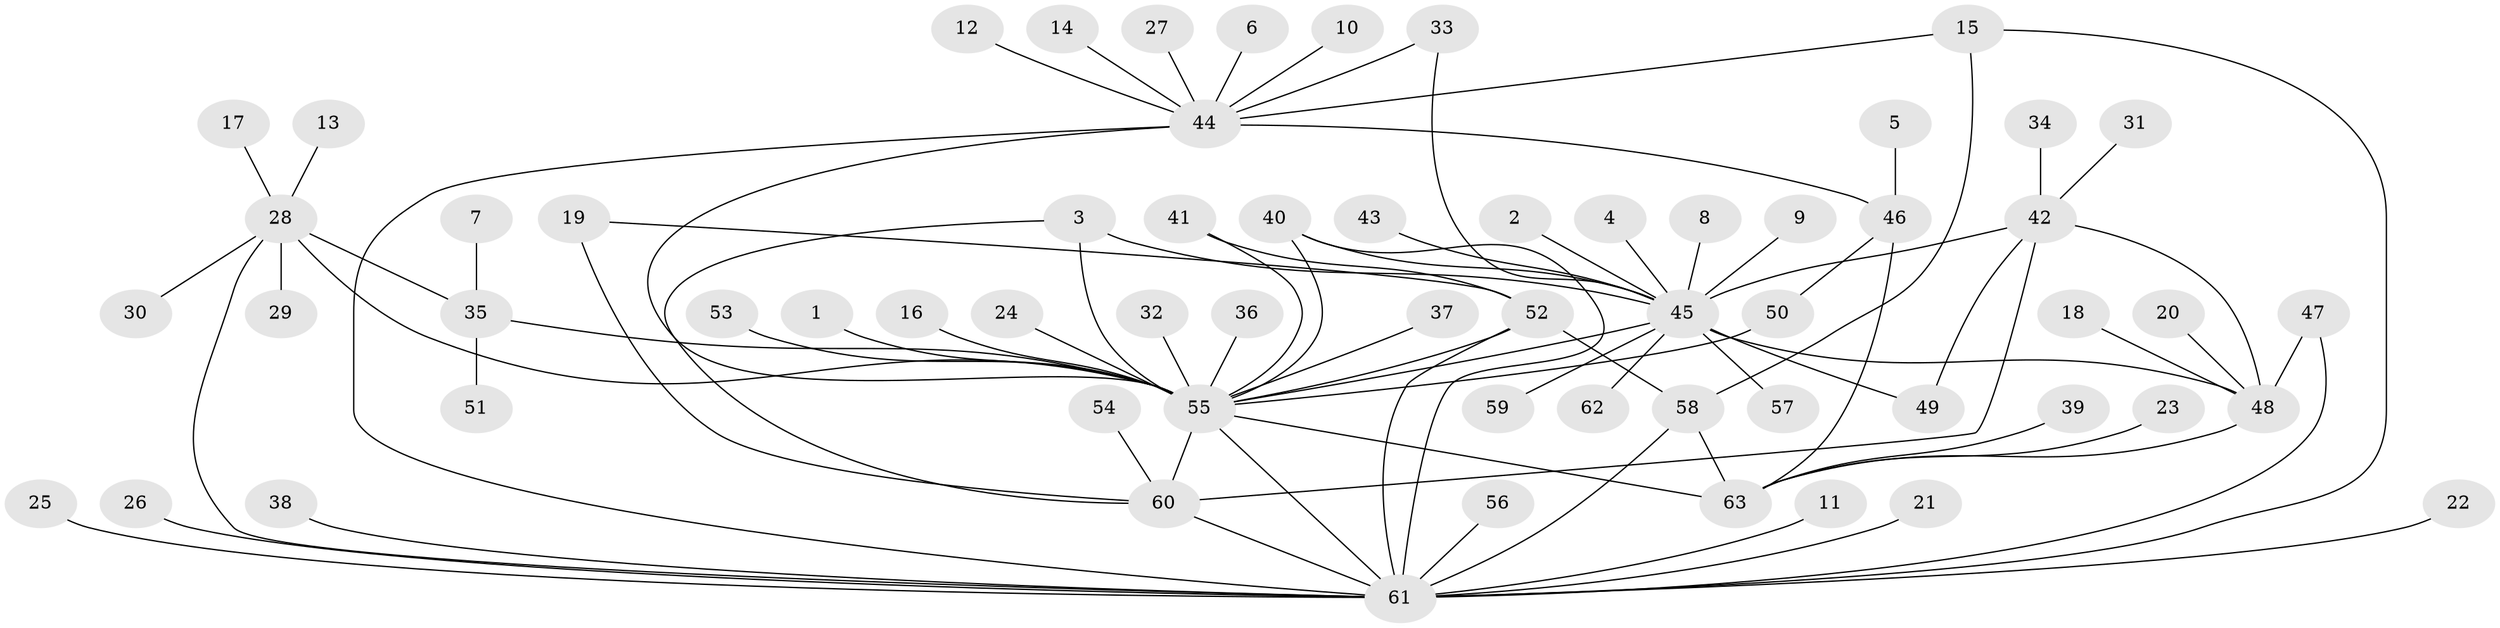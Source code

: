 // original degree distribution, {7: 0.007936507936507936, 21: 0.007936507936507936, 16: 0.015873015873015872, 2: 0.23015873015873015, 1: 0.5158730158730159, 3: 0.11904761904761904, 8: 0.015873015873015872, 4: 0.047619047619047616, 6: 0.031746031746031744, 14: 0.007936507936507936}
// Generated by graph-tools (version 1.1) at 2025/49/03/09/25 03:49:54]
// undirected, 63 vertices, 85 edges
graph export_dot {
graph [start="1"]
  node [color=gray90,style=filled];
  1;
  2;
  3;
  4;
  5;
  6;
  7;
  8;
  9;
  10;
  11;
  12;
  13;
  14;
  15;
  16;
  17;
  18;
  19;
  20;
  21;
  22;
  23;
  24;
  25;
  26;
  27;
  28;
  29;
  30;
  31;
  32;
  33;
  34;
  35;
  36;
  37;
  38;
  39;
  40;
  41;
  42;
  43;
  44;
  45;
  46;
  47;
  48;
  49;
  50;
  51;
  52;
  53;
  54;
  55;
  56;
  57;
  58;
  59;
  60;
  61;
  62;
  63;
  1 -- 55 [weight=1.0];
  2 -- 45 [weight=1.0];
  3 -- 45 [weight=1.0];
  3 -- 55 [weight=1.0];
  3 -- 60 [weight=1.0];
  4 -- 45 [weight=1.0];
  5 -- 46 [weight=1.0];
  6 -- 44 [weight=1.0];
  7 -- 35 [weight=1.0];
  8 -- 45 [weight=1.0];
  9 -- 45 [weight=1.0];
  10 -- 44 [weight=1.0];
  11 -- 61 [weight=1.0];
  12 -- 44 [weight=1.0];
  13 -- 28 [weight=1.0];
  14 -- 44 [weight=1.0];
  15 -- 44 [weight=1.0];
  15 -- 58 [weight=1.0];
  15 -- 61 [weight=1.0];
  16 -- 55 [weight=1.0];
  17 -- 28 [weight=1.0];
  18 -- 48 [weight=1.0];
  19 -- 52 [weight=1.0];
  19 -- 60 [weight=1.0];
  20 -- 48 [weight=1.0];
  21 -- 61 [weight=1.0];
  22 -- 61 [weight=1.0];
  23 -- 63 [weight=1.0];
  24 -- 55 [weight=1.0];
  25 -- 61 [weight=1.0];
  26 -- 61 [weight=1.0];
  27 -- 44 [weight=1.0];
  28 -- 29 [weight=1.0];
  28 -- 30 [weight=1.0];
  28 -- 35 [weight=1.0];
  28 -- 55 [weight=1.0];
  28 -- 61 [weight=1.0];
  31 -- 42 [weight=1.0];
  32 -- 55 [weight=1.0];
  33 -- 44 [weight=1.0];
  33 -- 45 [weight=1.0];
  34 -- 42 [weight=1.0];
  35 -- 51 [weight=1.0];
  35 -- 55 [weight=1.0];
  36 -- 55 [weight=1.0];
  37 -- 55 [weight=1.0];
  38 -- 61 [weight=1.0];
  39 -- 63 [weight=1.0];
  40 -- 45 [weight=1.0];
  40 -- 55 [weight=1.0];
  40 -- 61 [weight=1.0];
  41 -- 52 [weight=1.0];
  41 -- 55 [weight=1.0];
  42 -- 45 [weight=1.0];
  42 -- 48 [weight=1.0];
  42 -- 49 [weight=1.0];
  42 -- 60 [weight=1.0];
  43 -- 45 [weight=1.0];
  44 -- 46 [weight=1.0];
  44 -- 55 [weight=1.0];
  44 -- 61 [weight=1.0];
  45 -- 48 [weight=1.0];
  45 -- 49 [weight=1.0];
  45 -- 55 [weight=1.0];
  45 -- 57 [weight=1.0];
  45 -- 59 [weight=1.0];
  45 -- 62 [weight=1.0];
  46 -- 50 [weight=1.0];
  46 -- 63 [weight=1.0];
  47 -- 48 [weight=1.0];
  47 -- 61 [weight=1.0];
  48 -- 63 [weight=1.0];
  50 -- 55 [weight=1.0];
  52 -- 55 [weight=1.0];
  52 -- 58 [weight=1.0];
  52 -- 61 [weight=1.0];
  53 -- 55 [weight=1.0];
  54 -- 60 [weight=1.0];
  55 -- 60 [weight=1.0];
  55 -- 61 [weight=1.0];
  55 -- 63 [weight=1.0];
  56 -- 61 [weight=1.0];
  58 -- 61 [weight=1.0];
  58 -- 63 [weight=1.0];
  60 -- 61 [weight=1.0];
}
